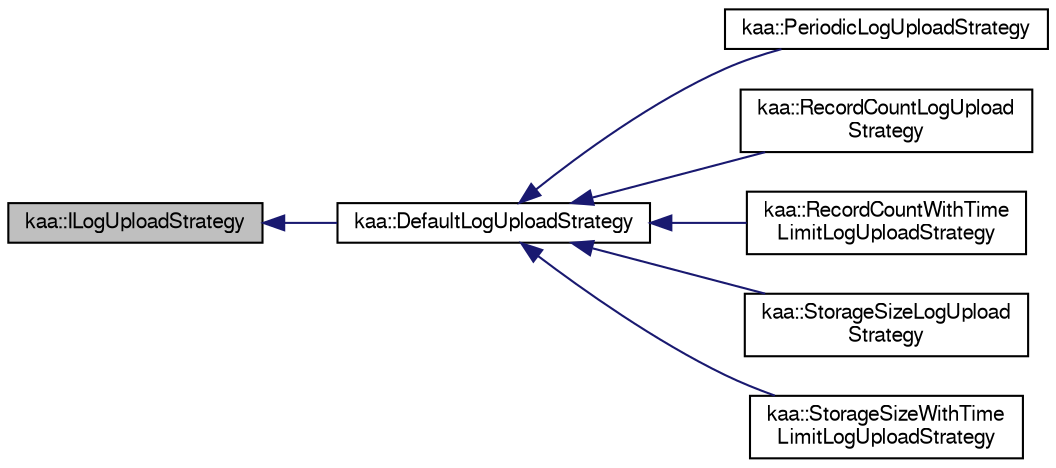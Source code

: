 digraph "kaa::ILogUploadStrategy"
{
  bgcolor="transparent";
  edge [fontname="FreeSans",fontsize="10",labelfontname="FreeSans",labelfontsize="10"];
  node [fontname="FreeSans",fontsize="10",shape=record];
  rankdir="LR";
  Node1 [label="kaa::ILogUploadStrategy",height=0.2,width=0.4,color="black", fillcolor="grey75", style="filled" fontcolor="black"];
  Node1 -> Node2 [dir="back",color="midnightblue",fontsize="10",style="solid",fontname="FreeSans"];
  Node2 [label="kaa::DefaultLogUploadStrategy",height=0.2,width=0.4,color="black",URL="$classkaa_1_1DefaultLogUploadStrategy.html",tooltip="The default ILogUploadStrategy implementation. "];
  Node2 -> Node3 [dir="back",color="midnightblue",fontsize="10",style="solid",fontname="FreeSans"];
  Node3 [label="kaa::PeriodicLogUploadStrategy",height=0.2,width=0.4,color="black",URL="$classkaa_1_1PeriodicLogUploadStrategy.html"];
  Node2 -> Node4 [dir="back",color="midnightblue",fontsize="10",style="solid",fontname="FreeSans"];
  Node4 [label="kaa::RecordCountLogUpload\lStrategy",height=0.2,width=0.4,color="black",URL="$classkaa_1_1RecordCountLogUploadStrategy.html"];
  Node2 -> Node5 [dir="back",color="midnightblue",fontsize="10",style="solid",fontname="FreeSans"];
  Node5 [label="kaa::RecordCountWithTime\lLimitLogUploadStrategy",height=0.2,width=0.4,color="black",URL="$classkaa_1_1RecordCountWithTimeLimitLogUploadStrategy.html"];
  Node2 -> Node6 [dir="back",color="midnightblue",fontsize="10",style="solid",fontname="FreeSans"];
  Node6 [label="kaa::StorageSizeLogUpload\lStrategy",height=0.2,width=0.4,color="black",URL="$classkaa_1_1StorageSizeLogUploadStrategy.html"];
  Node2 -> Node7 [dir="back",color="midnightblue",fontsize="10",style="solid",fontname="FreeSans"];
  Node7 [label="kaa::StorageSizeWithTime\lLimitLogUploadStrategy",height=0.2,width=0.4,color="black",URL="$classkaa_1_1StorageSizeWithTimeLimitLogUploadStrategy.html"];
}
